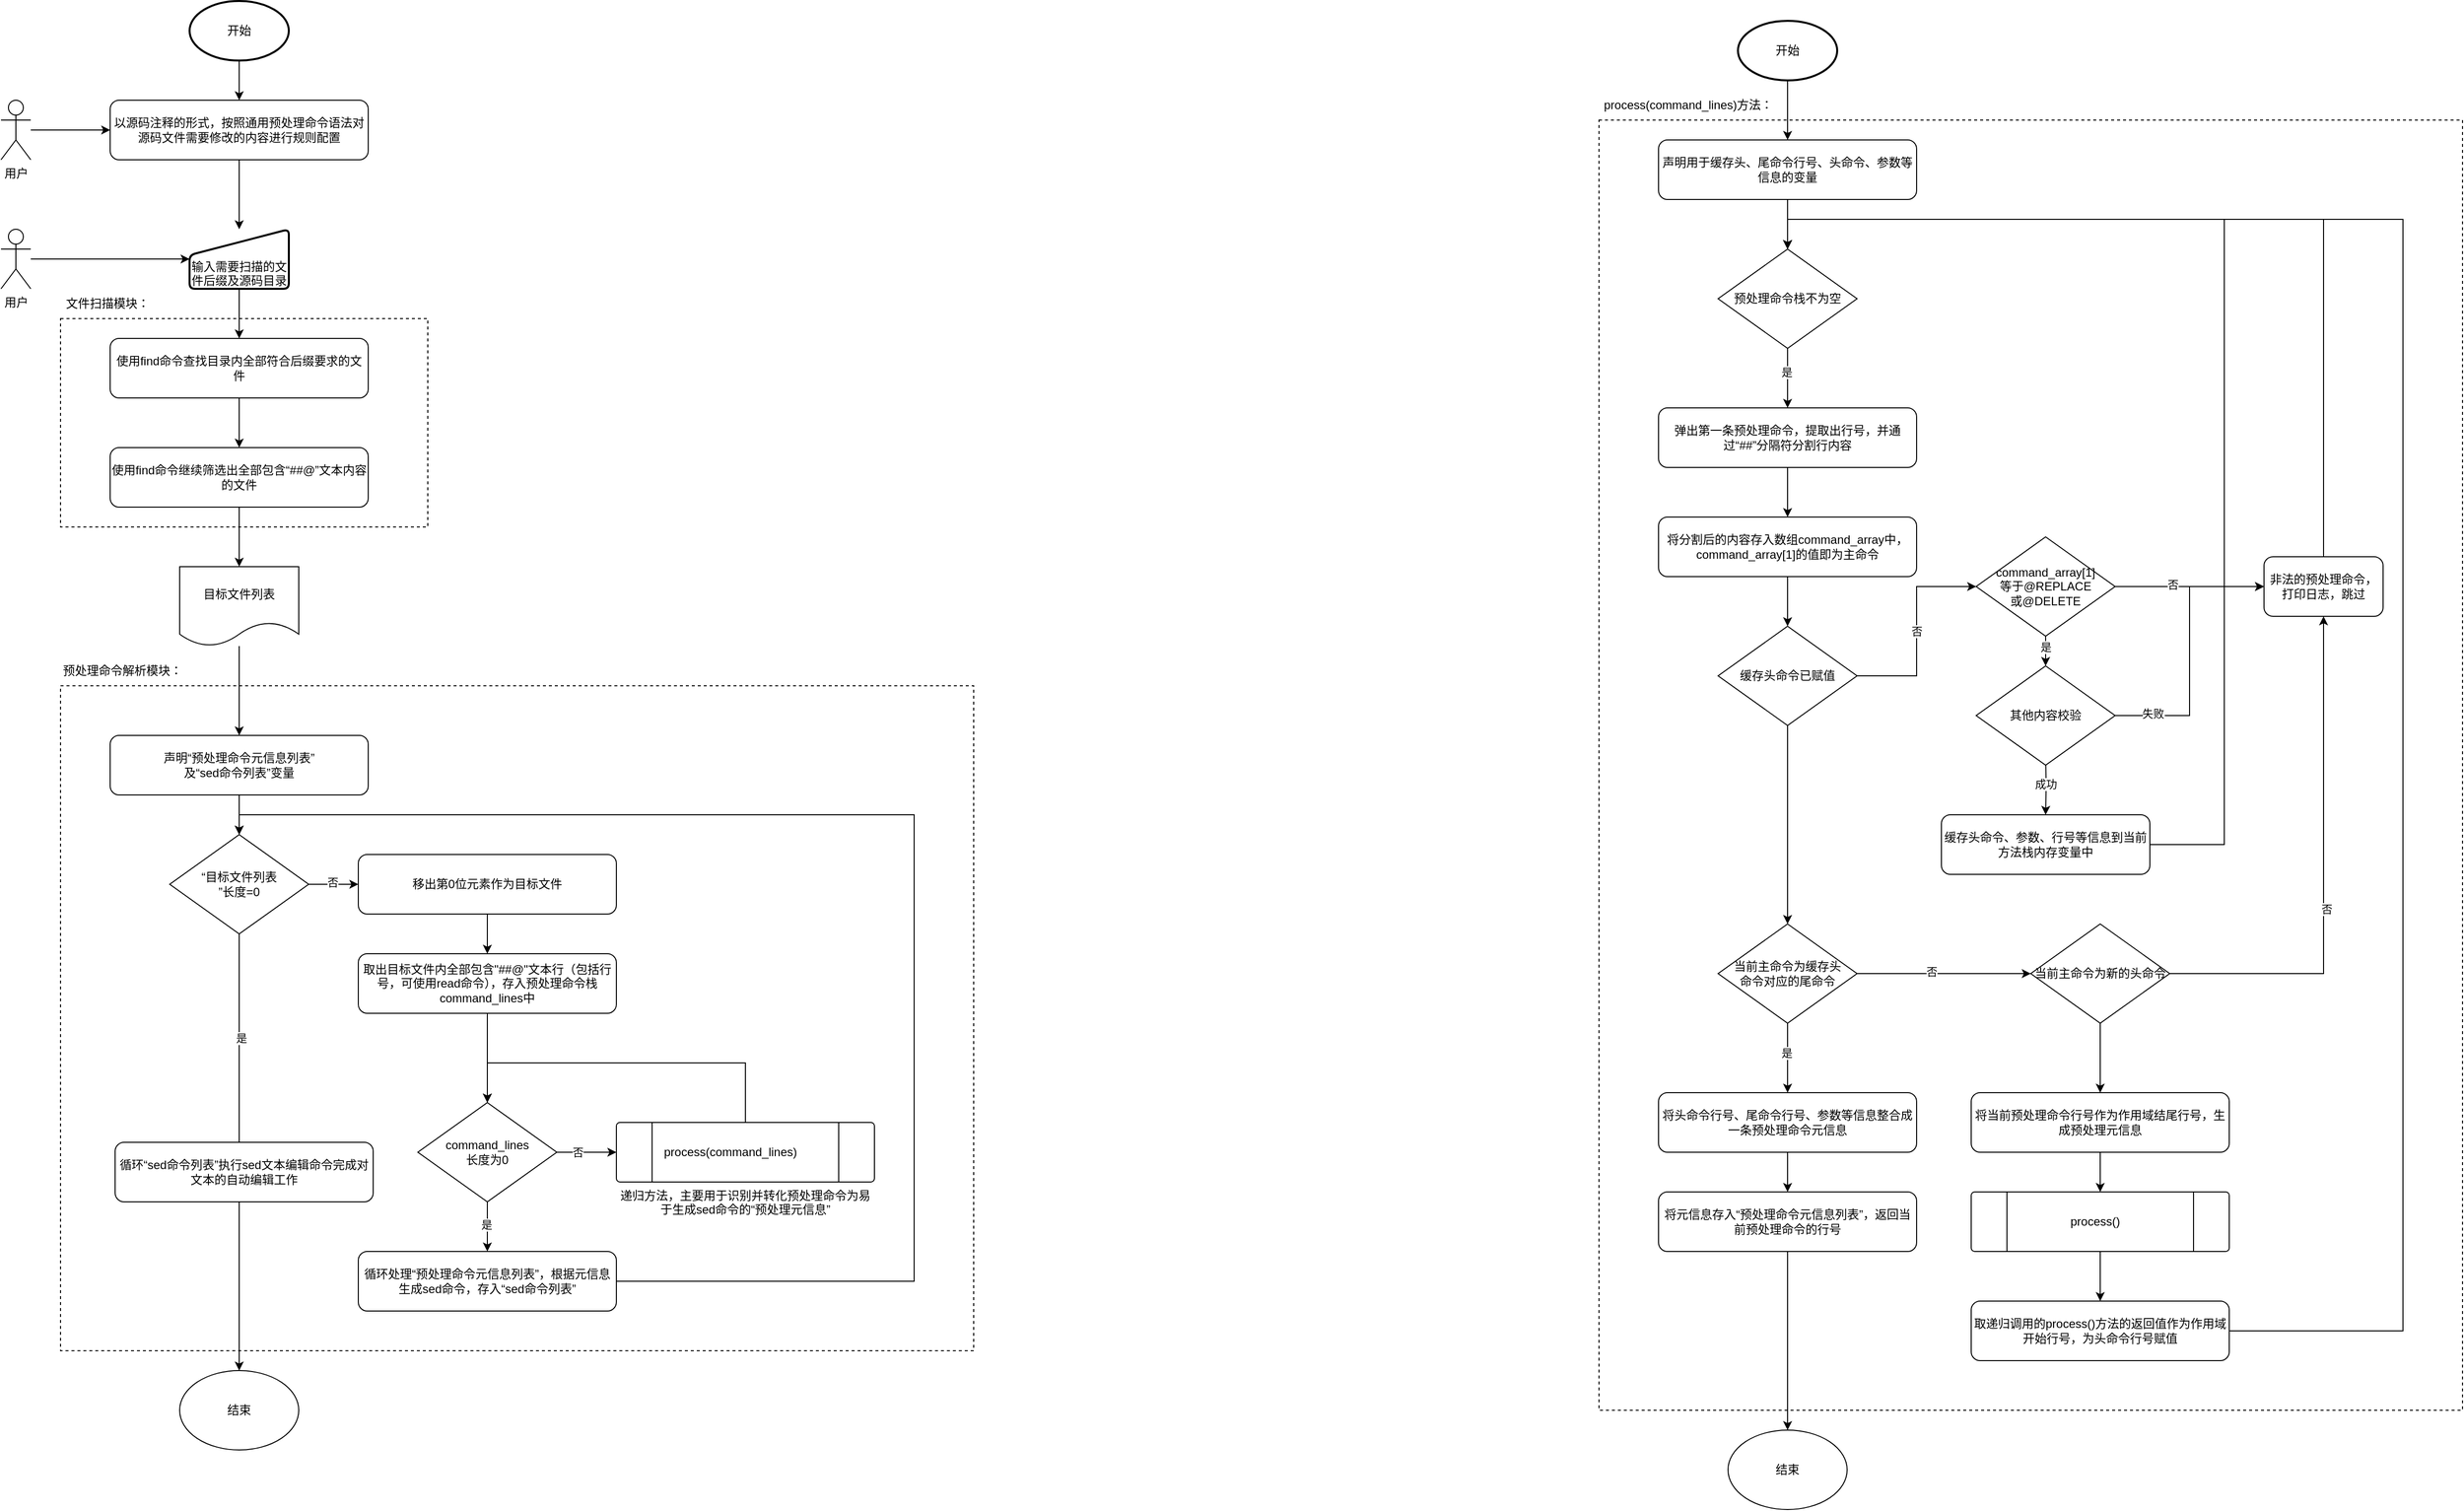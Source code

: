 <mxfile version="21.5.1" type="github">
  <diagram name="第 1 页" id="L_vSuMCrheH9UZkfo6jQ">
    <mxGraphModel dx="2796" dy="733" grid="1" gridSize="10" guides="1" tooltips="1" connect="1" arrows="1" fold="1" page="1" pageScale="1" pageWidth="827" pageHeight="1169" math="0" shadow="0">
      <root>
        <mxCell id="0" />
        <mxCell id="1" parent="0" />
        <mxCell id="4KZR_HS20SmPj8nSOGkS-155" value="" style="rounded=0;whiteSpace=wrap;html=1;dashed=1;" parent="1" vertex="1">
          <mxGeometry x="1270" y="400" width="870" height="1300" as="geometry" />
        </mxCell>
        <mxCell id="4KZR_HS20SmPj8nSOGkS-161" value="" style="group" parent="1" vertex="1" connectable="0">
          <mxGeometry x="-340" y="280" width="980" height="1460" as="geometry" />
        </mxCell>
        <mxCell id="4KZR_HS20SmPj8nSOGkS-159" value="开始" style="strokeWidth=2;html=1;shape=mxgraph.flowchart.start_1;whiteSpace=wrap;" parent="4KZR_HS20SmPj8nSOGkS-161" vertex="1">
          <mxGeometry x="190" width="100" height="60" as="geometry" />
        </mxCell>
        <mxCell id="4KZR_HS20SmPj8nSOGkS-19" value="" style="rounded=0;whiteSpace=wrap;html=1;dashed=1;" parent="4KZR_HS20SmPj8nSOGkS-161" vertex="1">
          <mxGeometry x="60" y="690" width="920" height="670" as="geometry" />
        </mxCell>
        <mxCell id="4KZR_HS20SmPj8nSOGkS-15" value="" style="rounded=0;whiteSpace=wrap;html=1;dashed=1;" parent="4KZR_HS20SmPj8nSOGkS-161" vertex="1">
          <mxGeometry x="60" y="320" width="370" height="210" as="geometry" />
        </mxCell>
        <mxCell id="4KZR_HS20SmPj8nSOGkS-4" value="使用find命令继续筛选出全部包含“##@”文本内容的文件" style="rounded=1;whiteSpace=wrap;html=1;" parent="4KZR_HS20SmPj8nSOGkS-161" vertex="1">
          <mxGeometry x="110" y="450" width="260" height="60" as="geometry" />
        </mxCell>
        <mxCell id="4KZR_HS20SmPj8nSOGkS-12" value="" style="edgeStyle=orthogonalEdgeStyle;rounded=0;orthogonalLoop=1;jettySize=auto;html=1;" parent="4KZR_HS20SmPj8nSOGkS-161" source="4KZR_HS20SmPj8nSOGkS-8" target="4KZR_HS20SmPj8nSOGkS-4" edge="1">
          <mxGeometry relative="1" as="geometry" />
        </mxCell>
        <mxCell id="4KZR_HS20SmPj8nSOGkS-8" value="使用find命令查找目录内全部符合后缀要求的文件" style="rounded=1;whiteSpace=wrap;html=1;" parent="4KZR_HS20SmPj8nSOGkS-161" vertex="1">
          <mxGeometry x="110" y="340" width="260" height="60" as="geometry" />
        </mxCell>
        <mxCell id="4KZR_HS20SmPj8nSOGkS-13" value="目标文件列表" style="shape=document;whiteSpace=wrap;html=1;boundedLbl=1;" parent="4KZR_HS20SmPj8nSOGkS-161" vertex="1">
          <mxGeometry x="180" y="570" width="120" height="80" as="geometry" />
        </mxCell>
        <mxCell id="4KZR_HS20SmPj8nSOGkS-14" value="" style="edgeStyle=orthogonalEdgeStyle;rounded=0;orthogonalLoop=1;jettySize=auto;html=1;" parent="4KZR_HS20SmPj8nSOGkS-161" source="4KZR_HS20SmPj8nSOGkS-4" target="4KZR_HS20SmPj8nSOGkS-13" edge="1">
          <mxGeometry relative="1" as="geometry" />
        </mxCell>
        <mxCell id="4KZR_HS20SmPj8nSOGkS-16" value="文件扫描模块：" style="text;html=1;strokeColor=none;fillColor=none;align=center;verticalAlign=middle;whiteSpace=wrap;rounded=0;" parent="4KZR_HS20SmPj8nSOGkS-161" vertex="1">
          <mxGeometry x="60" y="290" width="95" height="30" as="geometry" />
        </mxCell>
        <mxCell id="4KZR_HS20SmPj8nSOGkS-21" value="预处理命令解析模块：" style="text;html=1;strokeColor=none;fillColor=none;align=center;verticalAlign=middle;whiteSpace=wrap;rounded=0;" parent="4KZR_HS20SmPj8nSOGkS-161" vertex="1">
          <mxGeometry x="60" y="660" width="125" height="30" as="geometry" />
        </mxCell>
        <mxCell id="4KZR_HS20SmPj8nSOGkS-22" value="取出目标文件内全部包含&quot;##@&quot;文本行（包括行号，可使用read命令），存入预处理命令栈command_lines中" style="rounded=1;whiteSpace=wrap;html=1;" parent="4KZR_HS20SmPj8nSOGkS-161" vertex="1">
          <mxGeometry x="360" y="960" width="260" height="60" as="geometry" />
        </mxCell>
        <mxCell id="4KZR_HS20SmPj8nSOGkS-94" value="" style="group" parent="4KZR_HS20SmPj8nSOGkS-161" vertex="1" connectable="0">
          <mxGeometry x="610" y="1130" width="260" height="60" as="geometry" />
        </mxCell>
        <mxCell id="4KZR_HS20SmPj8nSOGkS-89" value="递归方法，主要用于识别并转化预处理命令为易于生成sed命令的“预处理元信息”" style="verticalLabelPosition=bottom;verticalAlign=top;html=1;shape=process;whiteSpace=wrap;rounded=1;size=0.14;arcSize=6;" parent="4KZR_HS20SmPj8nSOGkS-94" vertex="1">
          <mxGeometry x="10" width="260" height="60" as="geometry" />
        </mxCell>
        <mxCell id="4KZR_HS20SmPj8nSOGkS-90" value="process(command_lines)" style="text;html=1;strokeColor=none;fillColor=none;align=center;verticalAlign=middle;whiteSpace=wrap;rounded=0;" parent="4KZR_HS20SmPj8nSOGkS-94" vertex="1">
          <mxGeometry x="60" y="15" width="130" height="30" as="geometry" />
        </mxCell>
        <mxCell id="4KZR_HS20SmPj8nSOGkS-109" value="“目标文件列表&lt;br&gt;”长度=0" style="rhombus;whiteSpace=wrap;html=1;container=0;" parent="4KZR_HS20SmPj8nSOGkS-161" vertex="1">
          <mxGeometry x="170" y="840" width="140" height="100" as="geometry" />
        </mxCell>
        <mxCell id="4KZR_HS20SmPj8nSOGkS-127" style="edgeStyle=orthogonalEdgeStyle;rounded=0;orthogonalLoop=1;jettySize=auto;html=1;" parent="4KZR_HS20SmPj8nSOGkS-161" source="4KZR_HS20SmPj8nSOGkS-110" target="4KZR_HS20SmPj8nSOGkS-22" edge="1">
          <mxGeometry relative="1" as="geometry" />
        </mxCell>
        <mxCell id="4KZR_HS20SmPj8nSOGkS-110" value="移出第0位元素作为目标文件" style="rounded=1;whiteSpace=wrap;html=1;" parent="4KZR_HS20SmPj8nSOGkS-161" vertex="1">
          <mxGeometry x="360" y="860" width="260" height="60" as="geometry" />
        </mxCell>
        <mxCell id="4KZR_HS20SmPj8nSOGkS-126" style="edgeStyle=orthogonalEdgeStyle;rounded=0;orthogonalLoop=1;jettySize=auto;html=1;" parent="4KZR_HS20SmPj8nSOGkS-161" source="4KZR_HS20SmPj8nSOGkS-109" target="4KZR_HS20SmPj8nSOGkS-110" edge="1">
          <mxGeometry relative="1" as="geometry" />
        </mxCell>
        <mxCell id="4KZR_HS20SmPj8nSOGkS-132" value="否" style="edgeLabel;html=1;align=center;verticalAlign=middle;resizable=0;points=[];" parent="4KZR_HS20SmPj8nSOGkS-126" vertex="1" connectable="0">
          <mxGeometry x="-0.067" y="2" relative="1" as="geometry">
            <mxPoint as="offset" />
          </mxGeometry>
        </mxCell>
        <mxCell id="4KZR_HS20SmPj8nSOGkS-130" style="edgeStyle=orthogonalEdgeStyle;rounded=0;orthogonalLoop=1;jettySize=auto;html=1;" parent="4KZR_HS20SmPj8nSOGkS-161" source="4KZR_HS20SmPj8nSOGkS-113" target="4KZR_HS20SmPj8nSOGkS-109" edge="1">
          <mxGeometry relative="1" as="geometry" />
        </mxCell>
        <mxCell id="4KZR_HS20SmPj8nSOGkS-113" value="声明“预处理命令元信息列表”&lt;br&gt;及“sed命令列表”变量" style="rounded=1;whiteSpace=wrap;html=1;" parent="4KZR_HS20SmPj8nSOGkS-161" vertex="1">
          <mxGeometry x="110" y="740" width="260" height="60" as="geometry" />
        </mxCell>
        <mxCell id="4KZR_HS20SmPj8nSOGkS-28" style="edgeStyle=orthogonalEdgeStyle;rounded=0;orthogonalLoop=1;jettySize=auto;html=1;" parent="4KZR_HS20SmPj8nSOGkS-161" source="4KZR_HS20SmPj8nSOGkS-13" target="4KZR_HS20SmPj8nSOGkS-113" edge="1">
          <mxGeometry relative="1" as="geometry">
            <mxPoint x="240" y="710.0" as="targetPoint" />
          </mxGeometry>
        </mxCell>
        <mxCell id="4KZR_HS20SmPj8nSOGkS-133" style="edgeStyle=orthogonalEdgeStyle;rounded=0;orthogonalLoop=1;jettySize=auto;html=1;entryX=0.5;entryY=0;entryDx=0;entryDy=0;" parent="4KZR_HS20SmPj8nSOGkS-161" source="4KZR_HS20SmPj8nSOGkS-114" target="4KZR_HS20SmPj8nSOGkS-109" edge="1">
          <mxGeometry relative="1" as="geometry">
            <Array as="points">
              <mxPoint x="920" y="1290" />
              <mxPoint x="920" y="820" />
              <mxPoint x="240" y="820" />
            </Array>
          </mxGeometry>
        </mxCell>
        <mxCell id="4KZR_HS20SmPj8nSOGkS-114" value="循环处理“预处理命令元信息列表”，根据元信息生成sed命令，存入“sed命令列表”" style="rounded=1;whiteSpace=wrap;html=1;" parent="4KZR_HS20SmPj8nSOGkS-161" vertex="1">
          <mxGeometry x="360" y="1260" width="260" height="60" as="geometry" />
        </mxCell>
        <mxCell id="4KZR_HS20SmPj8nSOGkS-116" style="edgeStyle=orthogonalEdgeStyle;rounded=0;orthogonalLoop=1;jettySize=auto;html=1;" parent="4KZR_HS20SmPj8nSOGkS-161" source="4KZR_HS20SmPj8nSOGkS-115" target="4KZR_HS20SmPj8nSOGkS-89" edge="1">
          <mxGeometry relative="1" as="geometry" />
        </mxCell>
        <mxCell id="4KZR_HS20SmPj8nSOGkS-118" value="否" style="edgeLabel;html=1;align=center;verticalAlign=middle;resizable=0;points=[];" parent="4KZR_HS20SmPj8nSOGkS-116" vertex="1" connectable="0">
          <mxGeometry x="-0.293" relative="1" as="geometry">
            <mxPoint as="offset" />
          </mxGeometry>
        </mxCell>
        <mxCell id="4KZR_HS20SmPj8nSOGkS-121" style="edgeStyle=orthogonalEdgeStyle;rounded=0;orthogonalLoop=1;jettySize=auto;html=1;" parent="4KZR_HS20SmPj8nSOGkS-161" source="4KZR_HS20SmPj8nSOGkS-115" target="4KZR_HS20SmPj8nSOGkS-114" edge="1">
          <mxGeometry relative="1" as="geometry">
            <Array as="points">
              <mxPoint x="490" y="1250" />
              <mxPoint x="490" y="1250" />
            </Array>
          </mxGeometry>
        </mxCell>
        <mxCell id="4KZR_HS20SmPj8nSOGkS-122" value="是" style="edgeLabel;html=1;align=center;verticalAlign=middle;resizable=0;points=[];" parent="4KZR_HS20SmPj8nSOGkS-121" vertex="1" connectable="0">
          <mxGeometry x="-0.1" y="-1" relative="1" as="geometry">
            <mxPoint as="offset" />
          </mxGeometry>
        </mxCell>
        <mxCell id="4KZR_HS20SmPj8nSOGkS-115" value="command_lines&lt;br&gt;长度为0" style="rhombus;whiteSpace=wrap;html=1;container=0;" parent="4KZR_HS20SmPj8nSOGkS-161" vertex="1">
          <mxGeometry x="420" y="1110" width="140" height="100" as="geometry" />
        </mxCell>
        <mxCell id="4KZR_HS20SmPj8nSOGkS-123" style="edgeStyle=orthogonalEdgeStyle;rounded=0;orthogonalLoop=1;jettySize=auto;html=1;" parent="4KZR_HS20SmPj8nSOGkS-161" source="4KZR_HS20SmPj8nSOGkS-22" target="4KZR_HS20SmPj8nSOGkS-115" edge="1">
          <mxGeometry relative="1" as="geometry" />
        </mxCell>
        <mxCell id="4KZR_HS20SmPj8nSOGkS-120" style="edgeStyle=orthogonalEdgeStyle;rounded=0;orthogonalLoop=1;jettySize=auto;html=1;entryX=0.5;entryY=0;entryDx=0;entryDy=0;" parent="4KZR_HS20SmPj8nSOGkS-161" source="4KZR_HS20SmPj8nSOGkS-89" target="4KZR_HS20SmPj8nSOGkS-115" edge="1">
          <mxGeometry relative="1" as="geometry">
            <Array as="points">
              <mxPoint x="750" y="1070" />
              <mxPoint x="490" y="1070" />
            </Array>
          </mxGeometry>
        </mxCell>
        <mxCell id="4KZR_HS20SmPj8nSOGkS-128" value="结束" style="ellipse;whiteSpace=wrap;html=1;" parent="4KZR_HS20SmPj8nSOGkS-161" vertex="1">
          <mxGeometry x="180" y="1380" width="120" height="80" as="geometry" />
        </mxCell>
        <mxCell id="4KZR_HS20SmPj8nSOGkS-129" style="edgeStyle=orthogonalEdgeStyle;rounded=0;orthogonalLoop=1;jettySize=auto;html=1;" parent="4KZR_HS20SmPj8nSOGkS-161" source="4KZR_HS20SmPj8nSOGkS-109" target="4KZR_HS20SmPj8nSOGkS-128" edge="1">
          <mxGeometry relative="1" as="geometry" />
        </mxCell>
        <mxCell id="4KZR_HS20SmPj8nSOGkS-131" value="是" style="edgeLabel;html=1;align=center;verticalAlign=middle;resizable=0;points=[];" parent="4KZR_HS20SmPj8nSOGkS-129" vertex="1" connectable="0">
          <mxGeometry x="-0.522" y="2" relative="1" as="geometry">
            <mxPoint as="offset" />
          </mxGeometry>
        </mxCell>
        <mxCell id="4KZR_HS20SmPj8nSOGkS-134" value="循环“sed命令列表”执行sed文本编辑命令完成对文本的自动编辑工作" style="rounded=1;whiteSpace=wrap;html=1;" parent="4KZR_HS20SmPj8nSOGkS-161" vertex="1">
          <mxGeometry x="115" y="1150" width="260" height="60" as="geometry" />
        </mxCell>
        <mxCell id="4KZR_HS20SmPj8nSOGkS-136" style="edgeStyle=orthogonalEdgeStyle;rounded=0;orthogonalLoop=1;jettySize=auto;html=1;" parent="4KZR_HS20SmPj8nSOGkS-161" source="4KZR_HS20SmPj8nSOGkS-135" target="4KZR_HS20SmPj8nSOGkS-8" edge="1">
          <mxGeometry relative="1" as="geometry" />
        </mxCell>
        <mxCell id="4KZR_HS20SmPj8nSOGkS-135" value="&lt;br&gt;&lt;br&gt;输入需要扫描的文件后缀及源码目录" style="html=1;strokeWidth=2;shape=manualInput;whiteSpace=wrap;rounded=1;size=26;arcSize=11;" parent="4KZR_HS20SmPj8nSOGkS-161" vertex="1">
          <mxGeometry x="190" y="230" width="100" height="60" as="geometry" />
        </mxCell>
        <mxCell id="4KZR_HS20SmPj8nSOGkS-141" style="edgeStyle=orthogonalEdgeStyle;rounded=0;orthogonalLoop=1;jettySize=auto;html=1;" parent="4KZR_HS20SmPj8nSOGkS-161" source="4KZR_HS20SmPj8nSOGkS-140" target="4KZR_HS20SmPj8nSOGkS-135" edge="1">
          <mxGeometry relative="1" as="geometry" />
        </mxCell>
        <mxCell id="4KZR_HS20SmPj8nSOGkS-140" value="用户" style="shape=umlActor;verticalLabelPosition=bottom;verticalAlign=top;html=1;outlineConnect=0;" parent="4KZR_HS20SmPj8nSOGkS-161" vertex="1">
          <mxGeometry y="230" width="30" height="60" as="geometry" />
        </mxCell>
        <mxCell id="4KZR_HS20SmPj8nSOGkS-150" value="用户" style="shape=umlActor;verticalLabelPosition=bottom;verticalAlign=top;html=1;outlineConnect=0;" parent="4KZR_HS20SmPj8nSOGkS-161" vertex="1">
          <mxGeometry y="100" width="30" height="60" as="geometry" />
        </mxCell>
        <mxCell id="4KZR_HS20SmPj8nSOGkS-152" style="edgeStyle=orthogonalEdgeStyle;rounded=0;orthogonalLoop=1;jettySize=auto;html=1;" parent="4KZR_HS20SmPj8nSOGkS-161" source="4KZR_HS20SmPj8nSOGkS-151" target="4KZR_HS20SmPj8nSOGkS-135" edge="1">
          <mxGeometry relative="1" as="geometry" />
        </mxCell>
        <mxCell id="4KZR_HS20SmPj8nSOGkS-151" value="以源码注释的形式，按照通用预处理命令语法对源码文件需要修改的内容进行规则配置" style="rounded=1;whiteSpace=wrap;html=1;" parent="4KZR_HS20SmPj8nSOGkS-161" vertex="1">
          <mxGeometry x="110" y="100" width="260" height="60" as="geometry" />
        </mxCell>
        <mxCell id="4KZR_HS20SmPj8nSOGkS-160" style="edgeStyle=orthogonalEdgeStyle;rounded=0;orthogonalLoop=1;jettySize=auto;html=1;" parent="4KZR_HS20SmPj8nSOGkS-161" source="4KZR_HS20SmPj8nSOGkS-159" target="4KZR_HS20SmPj8nSOGkS-151" edge="1">
          <mxGeometry relative="1" as="geometry" />
        </mxCell>
        <mxCell id="4KZR_HS20SmPj8nSOGkS-153" style="edgeStyle=orthogonalEdgeStyle;rounded=0;orthogonalLoop=1;jettySize=auto;html=1;" parent="4KZR_HS20SmPj8nSOGkS-161" source="4KZR_HS20SmPj8nSOGkS-150" target="4KZR_HS20SmPj8nSOGkS-151" edge="1">
          <mxGeometry relative="1" as="geometry" />
        </mxCell>
        <mxCell id="4KZR_HS20SmPj8nSOGkS-147" value="结束" style="ellipse;whiteSpace=wrap;html=1;" parent="1" vertex="1">
          <mxGeometry x="1400" y="1720" width="120" height="80" as="geometry" />
        </mxCell>
        <mxCell id="4KZR_HS20SmPj8nSOGkS-148" style="edgeStyle=orthogonalEdgeStyle;rounded=0;orthogonalLoop=1;jettySize=auto;html=1;" parent="1" source="4KZR_HS20SmPj8nSOGkS-45" target="4KZR_HS20SmPj8nSOGkS-147" edge="1">
          <mxGeometry relative="1" as="geometry" />
        </mxCell>
        <mxCell id="4KZR_HS20SmPj8nSOGkS-23" value="弹出第一条预处理命令，提取出行号，并通过“##”分隔符分割行内容" style="rounded=1;whiteSpace=wrap;html=1;container=0;" parent="1" vertex="1">
          <mxGeometry x="1330" y="690" width="260" height="60" as="geometry" />
        </mxCell>
        <mxCell id="4KZR_HS20SmPj8nSOGkS-29" style="edgeStyle=orthogonalEdgeStyle;rounded=0;orthogonalLoop=1;jettySize=auto;html=1;" parent="1" source="4KZR_HS20SmPj8nSOGkS-24" target="4KZR_HS20SmPj8nSOGkS-23" edge="1">
          <mxGeometry relative="1" as="geometry" />
        </mxCell>
        <mxCell id="4KZR_HS20SmPj8nSOGkS-33" value="是" style="edgeLabel;html=1;align=center;verticalAlign=middle;resizable=0;points=[];container=0;" parent="4KZR_HS20SmPj8nSOGkS-29" vertex="1" connectable="0">
          <mxGeometry x="-0.2" y="2" relative="1" as="geometry">
            <mxPoint x="-3" as="offset" />
          </mxGeometry>
        </mxCell>
        <mxCell id="4KZR_HS20SmPj8nSOGkS-24" value="预处理命令栈不为空" style="rhombus;whiteSpace=wrap;html=1;container=0;" parent="1" vertex="1">
          <mxGeometry x="1390" y="530" width="140" height="100" as="geometry" />
        </mxCell>
        <mxCell id="4KZR_HS20SmPj8nSOGkS-35" value="将分割后的内容存入数组command_array中，command_array[1]的值即为主命令" style="rounded=1;whiteSpace=wrap;html=1;container=0;" parent="1" vertex="1">
          <mxGeometry x="1330" y="800" width="260" height="60" as="geometry" />
        </mxCell>
        <mxCell id="4KZR_HS20SmPj8nSOGkS-100" style="edgeStyle=orthogonalEdgeStyle;rounded=0;orthogonalLoop=1;jettySize=auto;html=1;" parent="1" source="4KZR_HS20SmPj8nSOGkS-23" target="4KZR_HS20SmPj8nSOGkS-35" edge="1">
          <mxGeometry relative="1" as="geometry" />
        </mxCell>
        <mxCell id="4KZR_HS20SmPj8nSOGkS-40" value="缓存头命令已赋值" style="rhombus;whiteSpace=wrap;html=1;container=0;" parent="1" vertex="1">
          <mxGeometry x="1390" y="910" width="140" height="100" as="geometry" />
        </mxCell>
        <mxCell id="4KZR_HS20SmPj8nSOGkS-83" style="edgeStyle=orthogonalEdgeStyle;rounded=0;orthogonalLoop=1;jettySize=auto;html=1;" parent="1" source="4KZR_HS20SmPj8nSOGkS-35" target="4KZR_HS20SmPj8nSOGkS-40" edge="1">
          <mxGeometry relative="1" as="geometry" />
        </mxCell>
        <mxCell id="4KZR_HS20SmPj8nSOGkS-41" value="当前主命令为缓存头&lt;br&gt;命令对应的尾命令" style="rhombus;whiteSpace=wrap;html=1;container=0;" parent="1" vertex="1">
          <mxGeometry x="1390" y="1210" width="140" height="100" as="geometry" />
        </mxCell>
        <mxCell id="4KZR_HS20SmPj8nSOGkS-43" style="edgeStyle=orthogonalEdgeStyle;rounded=0;orthogonalLoop=1;jettySize=auto;html=1;" parent="1" source="4KZR_HS20SmPj8nSOGkS-40" target="4KZR_HS20SmPj8nSOGkS-41" edge="1">
          <mxGeometry relative="1" as="geometry" />
        </mxCell>
        <mxCell id="4rmHCwF9ZdqVQKfN0dB7-2" style="edgeStyle=orthogonalEdgeStyle;rounded=0;orthogonalLoop=1;jettySize=auto;html=1;" edge="1" parent="1" source="4KZR_HS20SmPj8nSOGkS-42" target="4rmHCwF9ZdqVQKfN0dB7-1">
          <mxGeometry relative="1" as="geometry" />
        </mxCell>
        <mxCell id="4KZR_HS20SmPj8nSOGkS-42" value="当前主命令为新的头命令" style="rhombus;whiteSpace=wrap;html=1;container=0;" parent="1" vertex="1">
          <mxGeometry x="1705" y="1210" width="140" height="100" as="geometry" />
        </mxCell>
        <mxCell id="4KZR_HS20SmPj8nSOGkS-49" style="edgeStyle=orthogonalEdgeStyle;rounded=0;orthogonalLoop=1;jettySize=auto;html=1;" parent="1" source="4KZR_HS20SmPj8nSOGkS-41" target="4KZR_HS20SmPj8nSOGkS-42" edge="1">
          <mxGeometry relative="1" as="geometry" />
        </mxCell>
        <mxCell id="4KZR_HS20SmPj8nSOGkS-50" value="否" style="edgeLabel;html=1;align=center;verticalAlign=middle;resizable=0;points=[];container=0;" parent="4KZR_HS20SmPj8nSOGkS-49" vertex="1" connectable="0">
          <mxGeometry x="-0.143" y="2" relative="1" as="geometry">
            <mxPoint as="offset" />
          </mxGeometry>
        </mxCell>
        <mxCell id="4KZR_HS20SmPj8nSOGkS-44" value="将头命令行号、尾命令行号、参数等信息整合成一条预处理命令元信息" style="rounded=1;whiteSpace=wrap;html=1;container=0;" parent="1" vertex="1">
          <mxGeometry x="1330" y="1380" width="260" height="60" as="geometry" />
        </mxCell>
        <mxCell id="4KZR_HS20SmPj8nSOGkS-56" style="edgeStyle=orthogonalEdgeStyle;rounded=0;orthogonalLoop=1;jettySize=auto;html=1;" parent="1" source="4KZR_HS20SmPj8nSOGkS-41" target="4KZR_HS20SmPj8nSOGkS-44" edge="1">
          <mxGeometry relative="1" as="geometry" />
        </mxCell>
        <mxCell id="4KZR_HS20SmPj8nSOGkS-57" value="是" style="edgeLabel;html=1;align=center;verticalAlign=middle;resizable=0;points=[];container=0;" parent="4KZR_HS20SmPj8nSOGkS-56" vertex="1" connectable="0">
          <mxGeometry x="-0.15" y="1" relative="1" as="geometry">
            <mxPoint x="-2" as="offset" />
          </mxGeometry>
        </mxCell>
        <mxCell id="4KZR_HS20SmPj8nSOGkS-45" value="将元信息存入“预处理命令元信息列表”，返回当前预处理命令的行号" style="rounded=1;whiteSpace=wrap;html=1;container=0;" parent="1" vertex="1">
          <mxGeometry x="1330" y="1480" width="260" height="60" as="geometry" />
        </mxCell>
        <mxCell id="4KZR_HS20SmPj8nSOGkS-58" style="edgeStyle=orthogonalEdgeStyle;rounded=0;orthogonalLoop=1;jettySize=auto;html=1;" parent="1" source="4KZR_HS20SmPj8nSOGkS-44" target="4KZR_HS20SmPj8nSOGkS-45" edge="1">
          <mxGeometry relative="1" as="geometry" />
        </mxCell>
        <mxCell id="4KZR_HS20SmPj8nSOGkS-71" style="edgeStyle=orthogonalEdgeStyle;rounded=0;orthogonalLoop=1;jettySize=auto;html=1;" parent="1" source="4KZR_HS20SmPj8nSOGkS-66" target="4KZR_HS20SmPj8nSOGkS-24" edge="1">
          <mxGeometry relative="1" as="geometry">
            <Array as="points" />
          </mxGeometry>
        </mxCell>
        <mxCell id="4KZR_HS20SmPj8nSOGkS-66" value="声明&lt;span style=&quot;background-color: initial;&quot;&gt;用于缓存头、尾命令行号、头命令、参数等信息的变量&lt;/span&gt;" style="rounded=1;whiteSpace=wrap;html=1;container=0;" parent="1" vertex="1">
          <mxGeometry x="1330" y="420" width="260" height="60" as="geometry" />
        </mxCell>
        <mxCell id="4KZR_HS20SmPj8nSOGkS-67" value="command_array[1]&lt;br&gt;等于@REPLACE&lt;br&gt;或@DELETE" style="rhombus;whiteSpace=wrap;html=1;container=0;" parent="1" vertex="1">
          <mxGeometry x="1650" y="820" width="140" height="100" as="geometry" />
        </mxCell>
        <mxCell id="4KZR_HS20SmPj8nSOGkS-74" value="否" style="edgeStyle=orthogonalEdgeStyle;rounded=0;orthogonalLoop=1;jettySize=auto;html=1;" parent="1" source="4KZR_HS20SmPj8nSOGkS-40" target="4KZR_HS20SmPj8nSOGkS-67" edge="1">
          <mxGeometry relative="1" as="geometry" />
        </mxCell>
        <mxCell id="4KZR_HS20SmPj8nSOGkS-75" style="edgeStyle=orthogonalEdgeStyle;rounded=0;orthogonalLoop=1;jettySize=auto;html=1;entryX=0.5;entryY=0;entryDx=0;entryDy=0;" parent="1" source="4KZR_HS20SmPj8nSOGkS-67" target="4KZR_HS20SmPj8nSOGkS-101" edge="1">
          <mxGeometry relative="1" as="geometry">
            <mxPoint x="1720.0" y="980" as="targetPoint" />
          </mxGeometry>
        </mxCell>
        <mxCell id="4KZR_HS20SmPj8nSOGkS-76" value="是" style="edgeLabel;html=1;align=center;verticalAlign=middle;resizable=0;points=[];container=0;" parent="4KZR_HS20SmPj8nSOGkS-75" vertex="1" connectable="0">
          <mxGeometry x="-0.371" y="-1" relative="1" as="geometry">
            <mxPoint x="1" y="-5" as="offset" />
          </mxGeometry>
        </mxCell>
        <mxCell id="4KZR_HS20SmPj8nSOGkS-81" style="edgeStyle=orthogonalEdgeStyle;rounded=0;orthogonalLoop=1;jettySize=auto;html=1;exitX=0.5;exitY=0;exitDx=0;exitDy=0;entryX=0.5;entryY=0;entryDx=0;entryDy=0;" parent="1" source="4KZR_HS20SmPj8nSOGkS-77" target="4KZR_HS20SmPj8nSOGkS-24" edge="1">
          <mxGeometry relative="1" as="geometry">
            <mxPoint x="2200" y="1365" as="sourcePoint" />
            <mxPoint x="1460" y="575" as="targetPoint" />
            <Array as="points">
              <mxPoint x="2000" y="500" />
              <mxPoint x="1460" y="500" />
            </Array>
          </mxGeometry>
        </mxCell>
        <mxCell id="4KZR_HS20SmPj8nSOGkS-77" value="非法的预处理命令，打印日志，跳过" style="rounded=1;whiteSpace=wrap;html=1;container=0;" parent="1" vertex="1">
          <mxGeometry x="1940" y="840" width="120" height="60" as="geometry" />
        </mxCell>
        <mxCell id="4KZR_HS20SmPj8nSOGkS-80" style="edgeStyle=orthogonalEdgeStyle;rounded=0;orthogonalLoop=1;jettySize=auto;html=1;" parent="1" source="4KZR_HS20SmPj8nSOGkS-42" target="4KZR_HS20SmPj8nSOGkS-77" edge="1">
          <mxGeometry relative="1" as="geometry" />
        </mxCell>
        <mxCell id="4KZR_HS20SmPj8nSOGkS-99" value="否" style="edgeLabel;html=1;align=center;verticalAlign=middle;resizable=0;points=[];container=0;" parent="4KZR_HS20SmPj8nSOGkS-80" vertex="1" connectable="0">
          <mxGeometry x="-0.144" y="-3" relative="1" as="geometry">
            <mxPoint as="offset" />
          </mxGeometry>
        </mxCell>
        <mxCell id="4KZR_HS20SmPj8nSOGkS-78" style="edgeStyle=orthogonalEdgeStyle;rounded=0;orthogonalLoop=1;jettySize=auto;html=1;" parent="1" source="4KZR_HS20SmPj8nSOGkS-67" target="4KZR_HS20SmPj8nSOGkS-77" edge="1">
          <mxGeometry relative="1" as="geometry" />
        </mxCell>
        <mxCell id="4KZR_HS20SmPj8nSOGkS-79" value="否" style="edgeLabel;html=1;align=center;verticalAlign=middle;resizable=0;points=[];container=0;" parent="4KZR_HS20SmPj8nSOGkS-78" vertex="1" connectable="0">
          <mxGeometry x="-0.225" y="2" relative="1" as="geometry">
            <mxPoint as="offset" />
          </mxGeometry>
        </mxCell>
        <mxCell id="4KZR_HS20SmPj8nSOGkS-86" style="edgeStyle=orthogonalEdgeStyle;rounded=0;orthogonalLoop=1;jettySize=auto;html=1;entryX=0.5;entryY=0;entryDx=0;entryDy=0;exitX=1;exitY=0.5;exitDx=0;exitDy=0;" parent="1" source="4KZR_HS20SmPj8nSOGkS-84" target="4KZR_HS20SmPj8nSOGkS-24" edge="1">
          <mxGeometry relative="1" as="geometry">
            <mxPoint x="1850" y="1360" as="sourcePoint" />
            <mxPoint x="1460" y="580" as="targetPoint" />
            <Array as="points">
              <mxPoint x="1900" y="1130" />
              <mxPoint x="1900" y="500" />
              <mxPoint x="1460" y="500" />
            </Array>
          </mxGeometry>
        </mxCell>
        <mxCell id="4KZR_HS20SmPj8nSOGkS-84" value="缓存头命令、参数、行号等信息到当前方法栈内存变量中" style="rounded=1;whiteSpace=wrap;html=1;container=0;" parent="1" vertex="1">
          <mxGeometry x="1615" y="1100" width="210" height="60" as="geometry" />
        </mxCell>
        <mxCell id="4KZR_HS20SmPj8nSOGkS-85" value="" style="edgeStyle=orthogonalEdgeStyle;rounded=0;orthogonalLoop=1;jettySize=auto;html=1;" parent="1" target="4KZR_HS20SmPj8nSOGkS-84" edge="1">
          <mxGeometry relative="1" as="geometry">
            <mxPoint x="1720.0" y="1040" as="sourcePoint" />
          </mxGeometry>
        </mxCell>
        <mxCell id="4KZR_HS20SmPj8nSOGkS-102" value="成功" style="edgeLabel;html=1;align=center;verticalAlign=middle;resizable=0;points=[];container=0;" parent="4KZR_HS20SmPj8nSOGkS-85" vertex="1" connectable="0">
          <mxGeometry x="0.414" y="1" relative="1" as="geometry">
            <mxPoint x="-1" y="-14" as="offset" />
          </mxGeometry>
        </mxCell>
        <mxCell id="4KZR_HS20SmPj8nSOGkS-103" style="edgeStyle=orthogonalEdgeStyle;rounded=0;orthogonalLoop=1;jettySize=auto;html=1;entryX=0;entryY=0.5;entryDx=0;entryDy=0;" parent="1" source="4KZR_HS20SmPj8nSOGkS-101" target="4KZR_HS20SmPj8nSOGkS-77" edge="1">
          <mxGeometry relative="1" as="geometry" />
        </mxCell>
        <mxCell id="4KZR_HS20SmPj8nSOGkS-104" value="失败" style="edgeLabel;html=1;align=center;verticalAlign=middle;resizable=0;points=[];container=0;" parent="4KZR_HS20SmPj8nSOGkS-103" vertex="1" connectable="0">
          <mxGeometry x="-0.732" y="2" relative="1" as="geometry">
            <mxPoint as="offset" />
          </mxGeometry>
        </mxCell>
        <mxCell id="4KZR_HS20SmPj8nSOGkS-101" value="其他内容校验" style="rhombus;whiteSpace=wrap;html=1;container=0;" parent="1" vertex="1">
          <mxGeometry x="1650" y="950" width="140" height="100" as="geometry" />
        </mxCell>
        <mxCell id="4rmHCwF9ZdqVQKfN0dB7-6" style="edgeStyle=orthogonalEdgeStyle;rounded=0;orthogonalLoop=1;jettySize=auto;html=1;" edge="1" parent="1" source="4KZR_HS20SmPj8nSOGkS-96" target="4rmHCwF9ZdqVQKfN0dB7-5">
          <mxGeometry relative="1" as="geometry" />
        </mxCell>
        <mxCell id="4KZR_HS20SmPj8nSOGkS-96" value="" style="verticalLabelPosition=bottom;verticalAlign=top;html=1;shape=process;whiteSpace=wrap;rounded=1;size=0.14;arcSize=6;container=0;" parent="1" vertex="1">
          <mxGeometry x="1645" y="1480" width="260" height="60" as="geometry" />
        </mxCell>
        <mxCell id="4KZR_HS20SmPj8nSOGkS-97" value="process()" style="text;html=1;strokeColor=none;fillColor=none;align=center;verticalAlign=middle;whiteSpace=wrap;rounded=0;container=0;" parent="1" vertex="1">
          <mxGeometry x="1705" y="1495" width="130" height="30" as="geometry" />
        </mxCell>
        <mxCell id="4KZR_HS20SmPj8nSOGkS-149" style="edgeStyle=orthogonalEdgeStyle;rounded=0;orthogonalLoop=1;jettySize=auto;html=1;" parent="1" source="4KZR_HS20SmPj8nSOGkS-146" target="4KZR_HS20SmPj8nSOGkS-66" edge="1">
          <mxGeometry relative="1" as="geometry" />
        </mxCell>
        <mxCell id="4KZR_HS20SmPj8nSOGkS-146" value="开始" style="strokeWidth=2;html=1;shape=mxgraph.flowchart.start_1;whiteSpace=wrap;" parent="1" vertex="1">
          <mxGeometry x="1410" y="300" width="100" height="60" as="geometry" />
        </mxCell>
        <mxCell id="4KZR_HS20SmPj8nSOGkS-156" value="process(command_lines)方法：" style="text;html=1;strokeColor=none;fillColor=none;align=center;verticalAlign=middle;whiteSpace=wrap;rounded=0;" parent="1" vertex="1">
          <mxGeometry x="1270" y="370" width="180" height="30" as="geometry" />
        </mxCell>
        <mxCell id="4rmHCwF9ZdqVQKfN0dB7-4" style="edgeStyle=orthogonalEdgeStyle;rounded=0;orthogonalLoop=1;jettySize=auto;html=1;" edge="1" parent="1" source="4rmHCwF9ZdqVQKfN0dB7-1" target="4KZR_HS20SmPj8nSOGkS-96">
          <mxGeometry relative="1" as="geometry" />
        </mxCell>
        <mxCell id="4rmHCwF9ZdqVQKfN0dB7-1" value="将当前预处理命令行号作为作用域结尾行号，生成预处理元信息" style="rounded=1;whiteSpace=wrap;html=1;container=0;" vertex="1" parent="1">
          <mxGeometry x="1645" y="1380" width="260" height="60" as="geometry" />
        </mxCell>
        <mxCell id="4rmHCwF9ZdqVQKfN0dB7-7" style="edgeStyle=orthogonalEdgeStyle;rounded=0;orthogonalLoop=1;jettySize=auto;html=1;entryX=0.5;entryY=0;entryDx=0;entryDy=0;" edge="1" parent="1" source="4rmHCwF9ZdqVQKfN0dB7-5" target="4KZR_HS20SmPj8nSOGkS-24">
          <mxGeometry relative="1" as="geometry">
            <Array as="points">
              <mxPoint x="2080" y="1620" />
              <mxPoint x="2080" y="500" />
              <mxPoint x="1460" y="500" />
            </Array>
          </mxGeometry>
        </mxCell>
        <mxCell id="4rmHCwF9ZdqVQKfN0dB7-5" value="取递归调用的process()方法的返回值作为作用域开始行号，为头命令行号赋值" style="rounded=1;whiteSpace=wrap;html=1;container=0;" vertex="1" parent="1">
          <mxGeometry x="1645" y="1590" width="260" height="60" as="geometry" />
        </mxCell>
      </root>
    </mxGraphModel>
  </diagram>
</mxfile>
